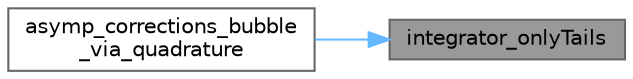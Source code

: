 digraph "integrator_onlyTails"
{
 // INTERACTIVE_SVG=YES
 // LATEX_PDF_SIZE
  bgcolor="transparent";
  edge [fontname=Helvetica,fontsize=10,labelfontname=Helvetica,labelfontsize=10];
  node [fontname=Helvetica,fontsize=10,shape=box,height=0.2,width=0.4];
  rankdir="RL";
  Node1 [id="Node000001",label="integrator_onlyTails",height=0.2,width=0.4,color="gray40", fillcolor="grey60", style="filled", fontcolor="black",tooltip=" "];
  Node1 -> Node2 [id="edge1_Node000001_Node000002",dir="back",color="steelblue1",style="solid",tooltip=" "];
  Node2 [id="Node000002",label="asymp_corrections_bubble\l_via_quadrature",height=0.2,width=0.4,color="grey40", fillcolor="white", style="filled",URL="$d2/df0/correction__functions_8hpp.html#aa927c9725b69dc5c5cb4626e7c10ad17",tooltip="Computes tails via quadrature routine."];
}
